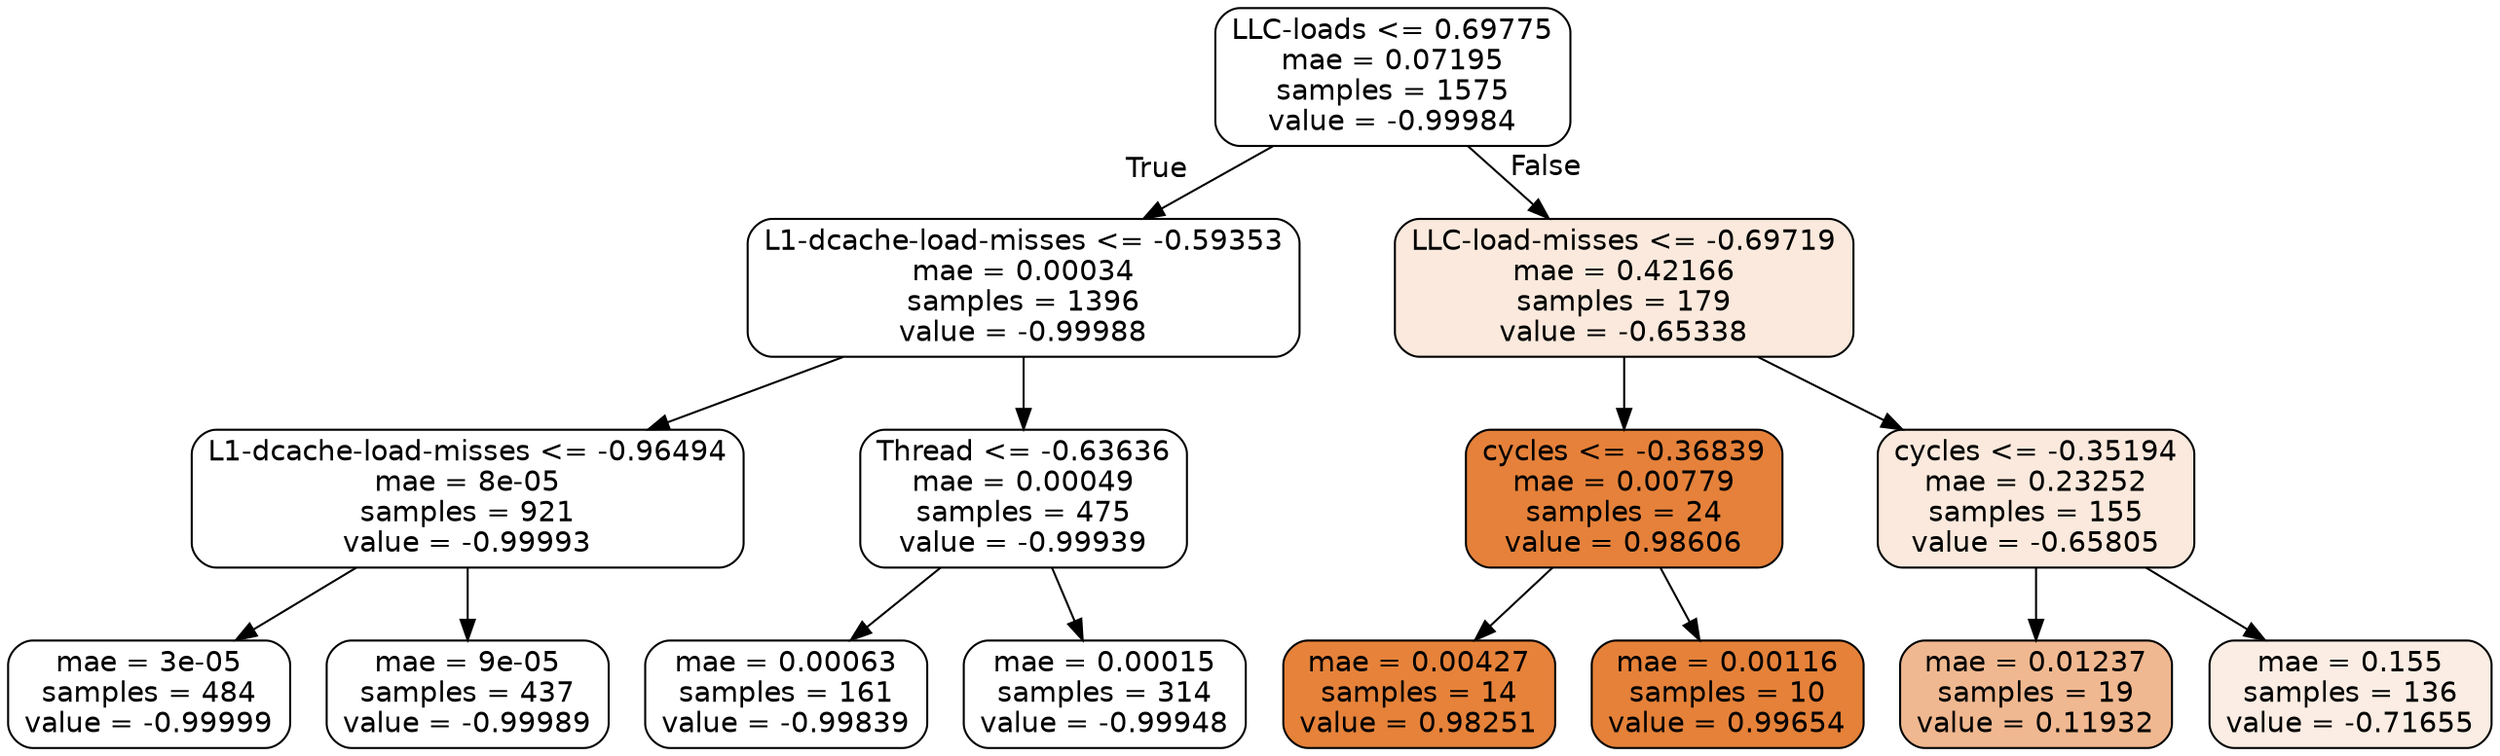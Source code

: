 digraph Tree {
node [shape=box, style="filled, rounded", color="black", fontname=helvetica] ;
edge [fontname=helvetica] ;
0 [label="LLC-loads <= 0.69775\nmae = 0.07195\nsamples = 1575\nvalue = -0.99984", fillcolor="#e5813900"] ;
1 [label="L1-dcache-load-misses <= -0.59353\nmae = 0.00034\nsamples = 1396\nvalue = -0.99988", fillcolor="#e5813900"] ;
0 -> 1 [labeldistance=2.5, labelangle=45, headlabel="True"] ;
2 [label="L1-dcache-load-misses <= -0.96494\nmae = 8e-05\nsamples = 921\nvalue = -0.99993", fillcolor="#e5813900"] ;
1 -> 2 ;
3 [label="mae = 3e-05\nsamples = 484\nvalue = -0.99999", fillcolor="#e5813900"] ;
2 -> 3 ;
4 [label="mae = 9e-05\nsamples = 437\nvalue = -0.99989", fillcolor="#e5813900"] ;
2 -> 4 ;
5 [label="Thread <= -0.63636\nmae = 0.00049\nsamples = 475\nvalue = -0.99939", fillcolor="#e5813900"] ;
1 -> 5 ;
6 [label="mae = 0.00063\nsamples = 161\nvalue = -0.99839", fillcolor="#e5813900"] ;
5 -> 6 ;
7 [label="mae = 0.00015\nsamples = 314\nvalue = -0.99948", fillcolor="#e5813900"] ;
5 -> 7 ;
8 [label="LLC-load-misses <= -0.69719\nmae = 0.42166\nsamples = 179\nvalue = -0.65338", fillcolor="#e581392c"] ;
0 -> 8 [labeldistance=2.5, labelangle=-45, headlabel="False"] ;
9 [label="cycles <= -0.36839\nmae = 0.00779\nsamples = 24\nvalue = 0.98606", fillcolor="#e58139fe"] ;
8 -> 9 ;
10 [label="mae = 0.00427\nsamples = 14\nvalue = 0.98251", fillcolor="#e58139fd"] ;
9 -> 10 ;
11 [label="mae = 0.00116\nsamples = 10\nvalue = 0.99654", fillcolor="#e58139ff"] ;
9 -> 11 ;
12 [label="cycles <= -0.35194\nmae = 0.23252\nsamples = 155\nvalue = -0.65805", fillcolor="#e581392c"] ;
8 -> 12 ;
13 [label="mae = 0.01237\nsamples = 19\nvalue = 0.11932", fillcolor="#e581398f"] ;
12 -> 13 ;
14 [label="mae = 0.155\nsamples = 136\nvalue = -0.71655", fillcolor="#e5813924"] ;
12 -> 14 ;
}